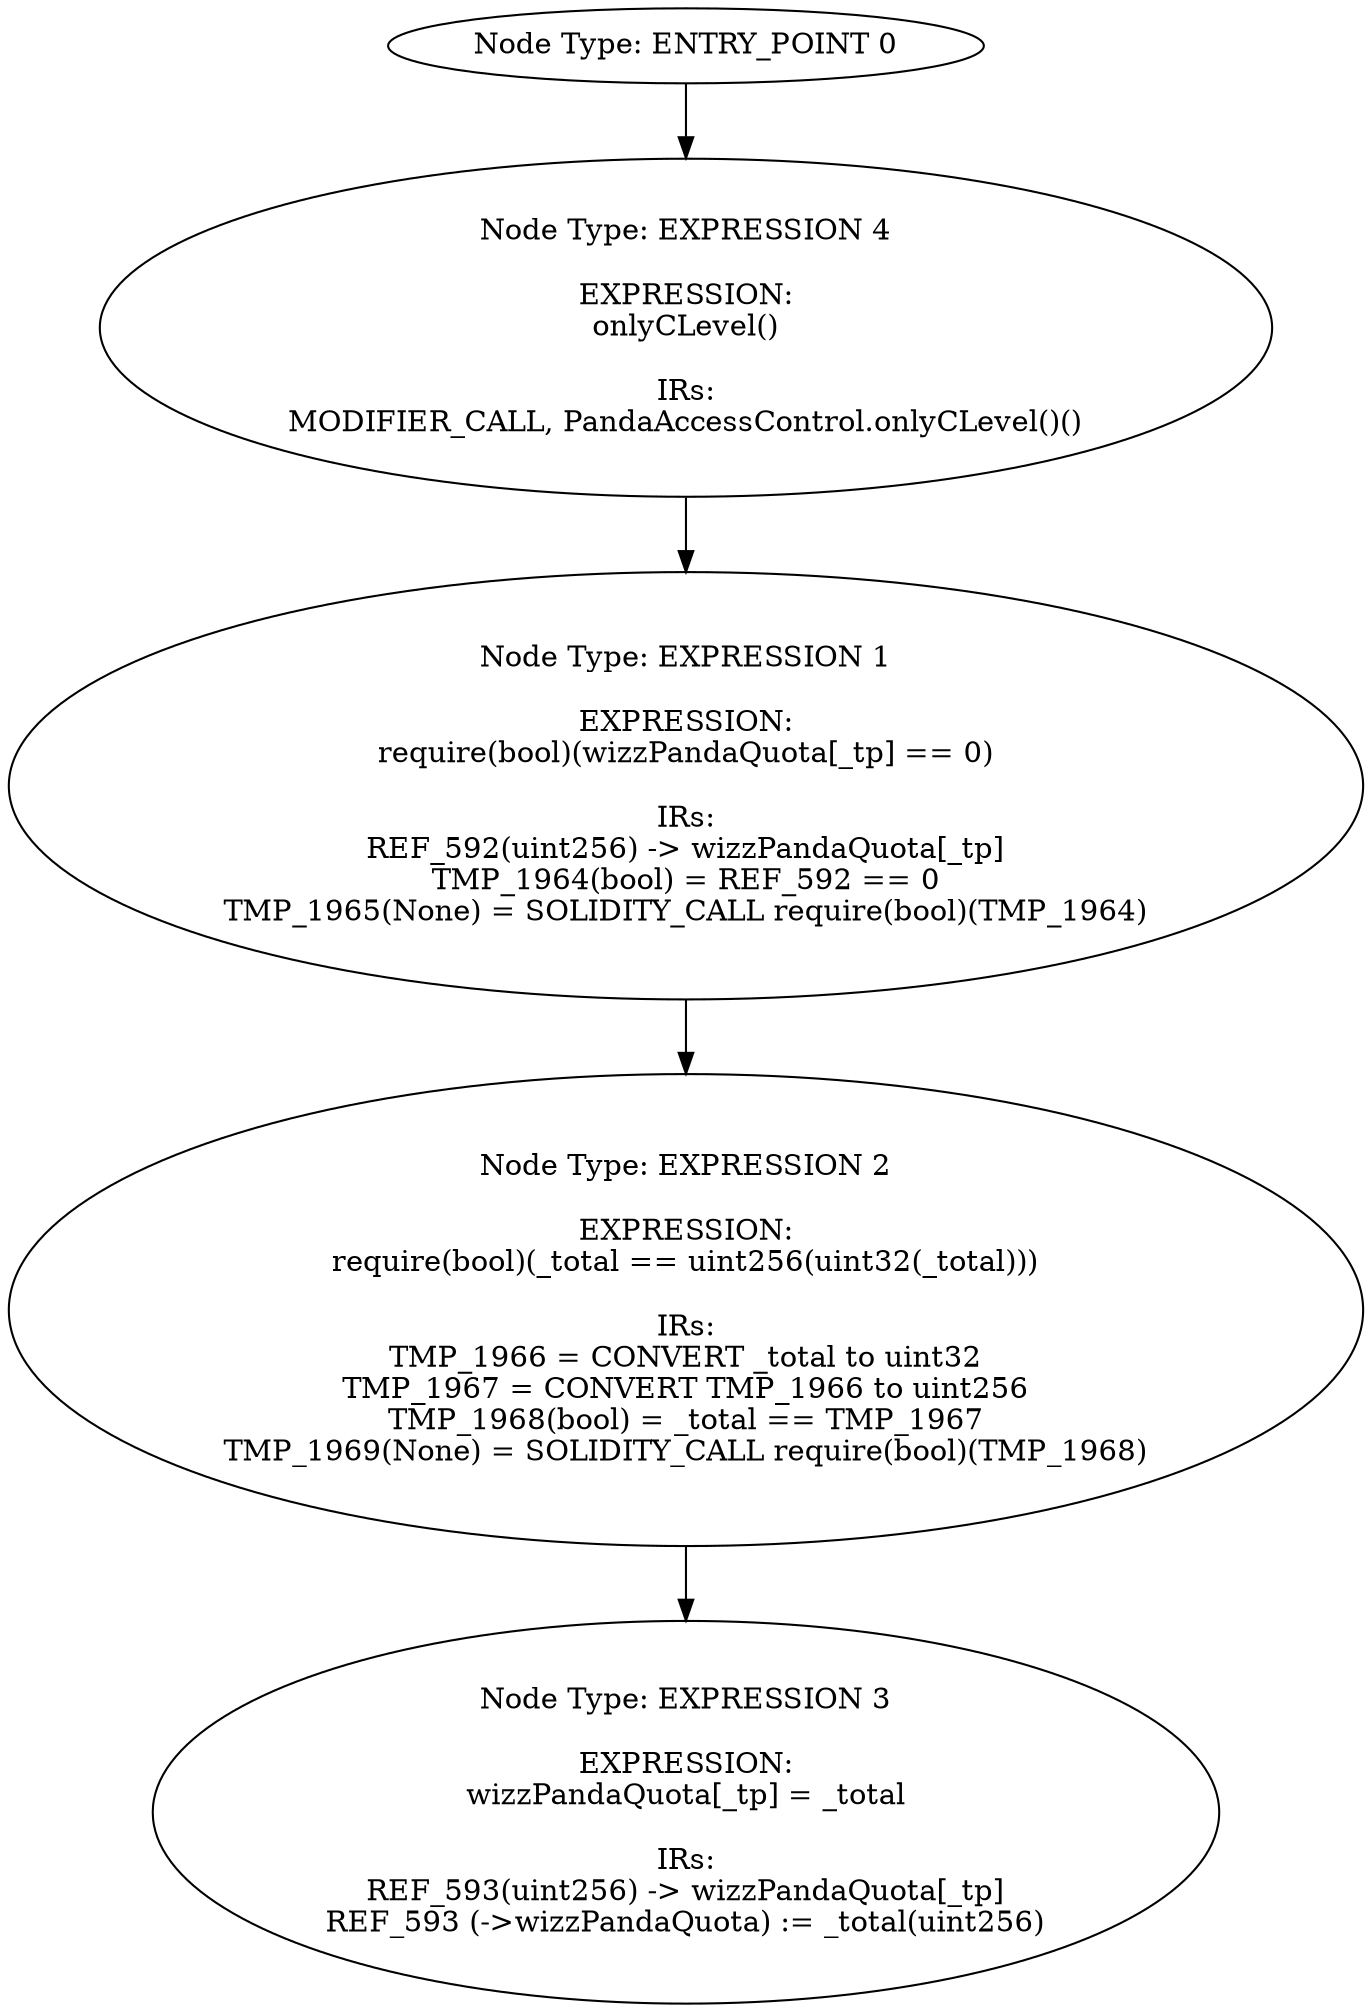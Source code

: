 digraph{
0[label="Node Type: ENTRY_POINT 0
"];
0->4;
1[label="Node Type: EXPRESSION 1

EXPRESSION:
require(bool)(wizzPandaQuota[_tp] == 0)

IRs:
REF_592(uint256) -> wizzPandaQuota[_tp]
TMP_1964(bool) = REF_592 == 0
TMP_1965(None) = SOLIDITY_CALL require(bool)(TMP_1964)"];
1->2;
2[label="Node Type: EXPRESSION 2

EXPRESSION:
require(bool)(_total == uint256(uint32(_total)))

IRs:
TMP_1966 = CONVERT _total to uint32
TMP_1967 = CONVERT TMP_1966 to uint256
TMP_1968(bool) = _total == TMP_1967
TMP_1969(None) = SOLIDITY_CALL require(bool)(TMP_1968)"];
2->3;
3[label="Node Type: EXPRESSION 3

EXPRESSION:
wizzPandaQuota[_tp] = _total

IRs:
REF_593(uint256) -> wizzPandaQuota[_tp]
REF_593 (->wizzPandaQuota) := _total(uint256)"];
4[label="Node Type: EXPRESSION 4

EXPRESSION:
onlyCLevel()

IRs:
MODIFIER_CALL, PandaAccessControl.onlyCLevel()()"];
4->1;
}
